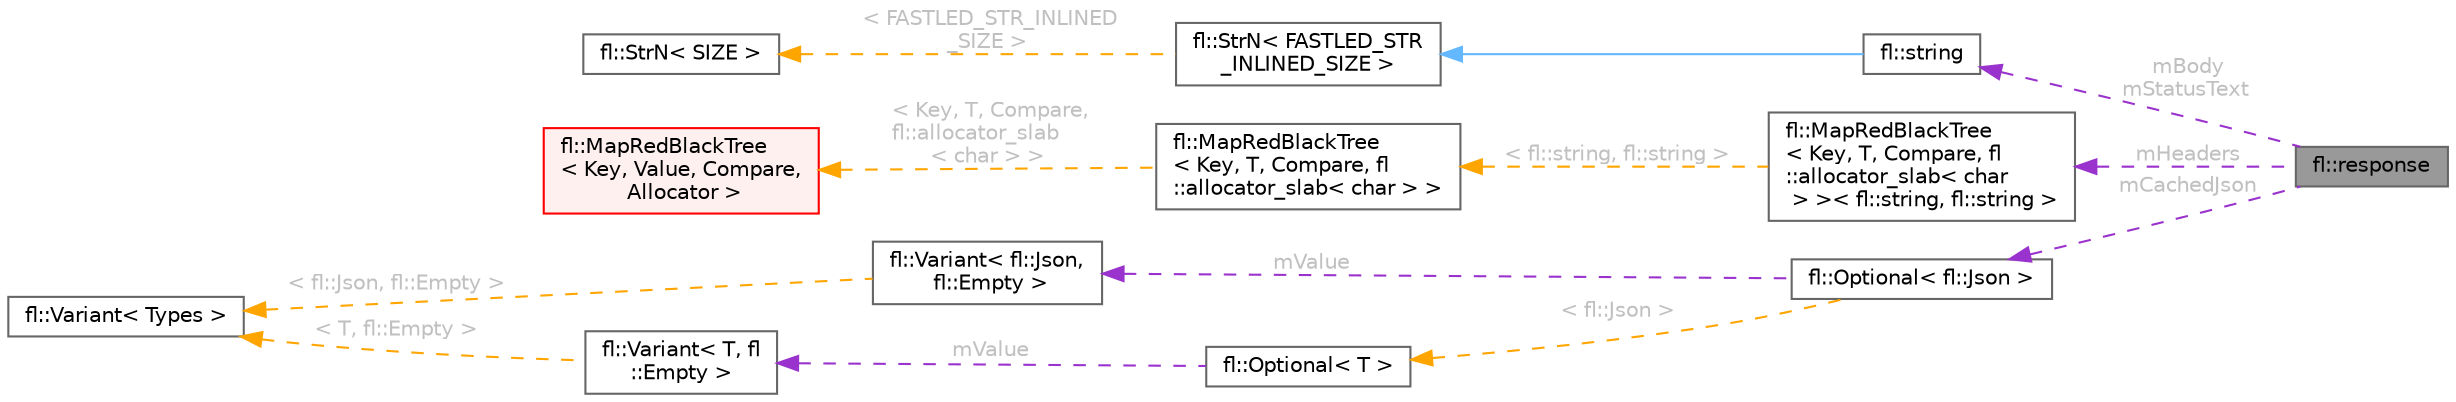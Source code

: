 digraph "fl::response"
{
 // INTERACTIVE_SVG=YES
 // LATEX_PDF_SIZE
  bgcolor="transparent";
  edge [fontname=Helvetica,fontsize=10,labelfontname=Helvetica,labelfontsize=10];
  node [fontname=Helvetica,fontsize=10,shape=box,height=0.2,width=0.4];
  rankdir="LR";
  Node1 [id="Node000001",label="fl::response",height=0.2,width=0.4,color="gray40", fillcolor="grey60", style="filled", fontcolor="black",tooltip="HTTP response class (unified interface)"];
  Node2 -> Node1 [id="edge1_Node000001_Node000002",dir="back",color="darkorchid3",style="dashed",tooltip=" ",label=" mBody\nmStatusText",fontcolor="grey" ];
  Node2 [id="Node000002",label="fl::string",height=0.2,width=0.4,color="gray40", fillcolor="white", style="filled",URL="$d2/db2/classfl_1_1string.html",tooltip=" "];
  Node3 -> Node2 [id="edge2_Node000002_Node000003",dir="back",color="steelblue1",style="solid",tooltip=" "];
  Node3 [id="Node000003",label="fl::StrN\< FASTLED_STR\l_INLINED_SIZE \>",height=0.2,width=0.4,color="gray40", fillcolor="white", style="filled",URL="$dc/d96/classfl_1_1_str_n.html",tooltip=" "];
  Node4 -> Node3 [id="edge3_Node000003_Node000004",dir="back",color="orange",style="dashed",tooltip=" ",label=" \< FASTLED_STR_INLINED\l_SIZE \>",fontcolor="grey" ];
  Node4 [id="Node000004",label="fl::StrN\< SIZE \>",height=0.2,width=0.4,color="gray40", fillcolor="white", style="filled",URL="$dc/d96/classfl_1_1_str_n.html",tooltip=" "];
  Node5 -> Node1 [id="edge4_Node000001_Node000005",dir="back",color="darkorchid3",style="dashed",tooltip=" ",label=" mHeaders",fontcolor="grey" ];
  Node5 [id="Node000005",label="fl::MapRedBlackTree\l\< Key, T, Compare, fl\l::allocator_slab\< char\l \> \>\< fl::string, fl::string \>",height=0.2,width=0.4,color="gray40", fillcolor="white", style="filled",URL="$de/dd4/classfl_1_1_map_red_black_tree.html",tooltip=" "];
  Node6 -> Node5 [id="edge5_Node000005_Node000006",dir="back",color="orange",style="dashed",tooltip=" ",label=" \< fl::string, fl::string \>",fontcolor="grey" ];
  Node6 [id="Node000006",label="fl::MapRedBlackTree\l\< Key, T, Compare, fl\l::allocator_slab\< char \> \>",height=0.2,width=0.4,color="gray40", fillcolor="white", style="filled",URL="$de/dd4/classfl_1_1_map_red_black_tree.html",tooltip=" "];
  Node7 -> Node6 [id="edge6_Node000006_Node000007",dir="back",color="orange",style="dashed",tooltip=" ",label=" \< Key, T, Compare,\l fl::allocator_slab\l\< char \> \>",fontcolor="grey" ];
  Node7 [id="Node000007",label="fl::MapRedBlackTree\l\< Key, Value, Compare,\l Allocator \>",height=0.2,width=0.4,color="red", fillcolor="#FFF0F0", style="filled",URL="$de/dd4/classfl_1_1_map_red_black_tree.html",tooltip=" "];
  Node16 -> Node1 [id="edge7_Node000001_Node000016",dir="back",color="darkorchid3",style="dashed",tooltip=" ",label=" mCachedJson",fontcolor="grey" ];
  Node16 [id="Node000016",label="fl::Optional\< fl::Json \>",height=0.2,width=0.4,color="gray40", fillcolor="white", style="filled",URL="$dd/dd8/classfl_1_1_optional.html",tooltip=" "];
  Node17 -> Node16 [id="edge8_Node000016_Node000017",dir="back",color="darkorchid3",style="dashed",tooltip=" ",label=" mValue",fontcolor="grey" ];
  Node17 [id="Node000017",label="fl::Variant\< fl::Json,\l fl::Empty \>",height=0.2,width=0.4,color="gray40", fillcolor="white", style="filled",URL="$de/d60/classfl_1_1_variant.html",tooltip=" "];
  Node18 -> Node17 [id="edge9_Node000017_Node000018",dir="back",color="orange",style="dashed",tooltip=" ",label=" \< fl::Json, fl::Empty \>",fontcolor="grey" ];
  Node18 [id="Node000018",label="fl::Variant\< Types \>",height=0.2,width=0.4,color="gray40", fillcolor="white", style="filled",URL="$de/d60/classfl_1_1_variant.html",tooltip=" "];
  Node19 -> Node16 [id="edge10_Node000016_Node000019",dir="back",color="orange",style="dashed",tooltip=" ",label=" \< fl::Json \>",fontcolor="grey" ];
  Node19 [id="Node000019",label="fl::Optional\< T \>",height=0.2,width=0.4,color="gray40", fillcolor="white", style="filled",URL="$dd/dd8/classfl_1_1_optional.html",tooltip=" "];
  Node20 -> Node19 [id="edge11_Node000019_Node000020",dir="back",color="darkorchid3",style="dashed",tooltip=" ",label=" mValue",fontcolor="grey" ];
  Node20 [id="Node000020",label="fl::Variant\< T, fl\l::Empty \>",height=0.2,width=0.4,color="gray40", fillcolor="white", style="filled",URL="$de/d60/classfl_1_1_variant.html",tooltip=" "];
  Node18 -> Node20 [id="edge12_Node000020_Node000018",dir="back",color="orange",style="dashed",tooltip=" ",label=" \< T, fl::Empty \>",fontcolor="grey" ];
}
